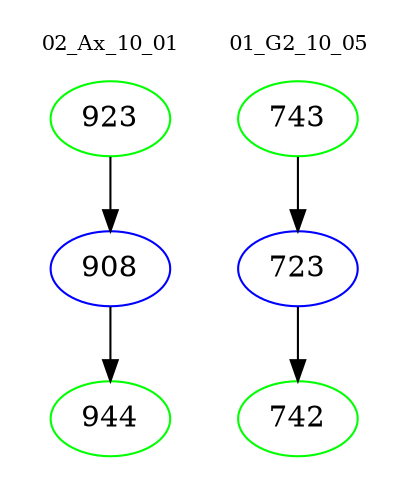 digraph{
subgraph cluster_0 {
color = white
label = "02_Ax_10_01";
fontsize=10;
T0_923 [label="923", color="green"]
T0_923 -> T0_908 [color="black"]
T0_908 [label="908", color="blue"]
T0_908 -> T0_944 [color="black"]
T0_944 [label="944", color="green"]
}
subgraph cluster_1 {
color = white
label = "01_G2_10_05";
fontsize=10;
T1_743 [label="743", color="green"]
T1_743 -> T1_723 [color="black"]
T1_723 [label="723", color="blue"]
T1_723 -> T1_742 [color="black"]
T1_742 [label="742", color="green"]
}
}
